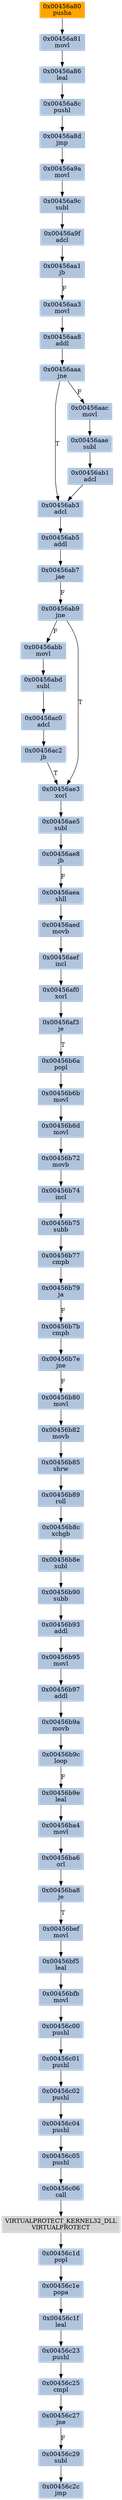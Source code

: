 strict digraph G {
	graph [bgcolor=transparent,
		name=G
	];
	node [color=lightsteelblue,
		fillcolor=lightsteelblue,
		shape=rectangle,
		style=filled
	];
	"0x00456b75"	[label="0x00456b75
subb"];
	"0x00456b77"	[label="0x00456b77
cmpb"];
	"0x00456b75" -> "0x00456b77"	[color="#000000"];
	"0x00456c06"	[label="0x00456c06
call"];
	VIRTUALPROTECT_KERNEL32_DLL	[color=lightgrey,
		fillcolor=lightgrey,
		label="VIRTUALPROTECT_KERNEL32_DLL
VIRTUALPROTECT"];
	"0x00456c06" -> VIRTUALPROTECT_KERNEL32_DLL	[color="#000000"];
	"0x00456aef"	[label="0x00456aef
incl"];
	"0x00456af0"	[label="0x00456af0
xorl"];
	"0x00456aef" -> "0x00456af0"	[color="#000000"];
	"0x00456c05"	[label="0x00456c05
pushl"];
	"0x00456c05" -> "0x00456c06"	[color="#000000"];
	"0x00456ab9"	[label="0x00456ab9
jne"];
	"0x00456abb"	[label="0x00456abb
movl"];
	"0x00456ab9" -> "0x00456abb"	[color="#000000",
		label=F];
	"0x00456ae3"	[label="0x00456ae3
xorl"];
	"0x00456ab9" -> "0x00456ae3"	[color="#000000",
		label=T];
	"0x00456ab7"	[label="0x00456ab7
jae"];
	"0x00456ab7" -> "0x00456ab9"	[color="#000000",
		label=F];
	"0x00456aa1"	[label="0x00456aa1
jb"];
	"0x00456aa3"	[label="0x00456aa3
movl"];
	"0x00456aa1" -> "0x00456aa3"	[color="#000000",
		label=F];
	"0x00456aaa"	[label="0x00456aaa
jne"];
	"0x00456ab3"	[label="0x00456ab3
adcl"];
	"0x00456aaa" -> "0x00456ab3"	[color="#000000",
		label=T];
	"0x00456aac"	[label="0x00456aac
movl"];
	"0x00456aaa" -> "0x00456aac"	[color="#000000",
		label=F];
	"0x00456af3"	[label="0x00456af3
je"];
	"0x00456b6a"	[label="0x00456b6a
popl"];
	"0x00456af3" -> "0x00456b6a"	[color="#000000",
		label=T];
	"0x00456a8c"	[label="0x00456a8c
pushl"];
	"0x00456a8d"	[label="0x00456a8d
jmp"];
	"0x00456a8c" -> "0x00456a8d"	[color="#000000"];
	"0x00456bf5"	[label="0x00456bf5
leal"];
	"0x00456bfb"	[label="0x00456bfb
movl"];
	"0x00456bf5" -> "0x00456bfb"	[color="#000000"];
	"0x00456b9e"	[label="0x00456b9e
leal"];
	"0x00456ba4"	[label="0x00456ba4
movl"];
	"0x00456b9e" -> "0x00456ba4"	[color="#000000"];
	"0x00456b6b"	[label="0x00456b6b
movl"];
	"0x00456b6d"	[label="0x00456b6d
movl"];
	"0x00456b6b" -> "0x00456b6d"	[color="#000000"];
	"0x00456abd"	[label="0x00456abd
subl"];
	"0x00456abb" -> "0x00456abd"	[color="#000000"];
	"0x00456c23"	[label="0x00456c23
pushl"];
	"0x00456c25"	[label="0x00456c25
cmpl"];
	"0x00456c23" -> "0x00456c25"	[color="#000000"];
	"0x00456ab1"	[label="0x00456ab1
adcl"];
	"0x00456ab1" -> "0x00456ab3"	[color="#000000"];
	"0x00456b89"	[label="0x00456b89
roll"];
	"0x00456b8c"	[label="0x00456b8c
xchgb"];
	"0x00456b89" -> "0x00456b8c"	[color="#000000"];
	"0x00456aa8"	[label="0x00456aa8
addl"];
	"0x00456aa3" -> "0x00456aa8"	[color="#000000"];
	"0x00456b82"	[label="0x00456b82
movb"];
	"0x00456b85"	[label="0x00456b85
shrw"];
	"0x00456b82" -> "0x00456b85"	[color="#000000"];
	"0x00456a9a"	[label="0x00456a9a
movl"];
	"0x00456a8d" -> "0x00456a9a"	[color="#000000"];
	"0x00456ab5"	[label="0x00456ab5
addl"];
	"0x00456ab3" -> "0x00456ab5"	[color="#000000"];
	"0x00456b79"	[label="0x00456b79
ja"];
	"0x00456b7b"	[label="0x00456b7b
cmpb"];
	"0x00456b79" -> "0x00456b7b"	[color="#000000",
		label=F];
	"0x00456ac0"	[label="0x00456ac0
adcl"];
	"0x00456ac2"	[label="0x00456ac2
jb"];
	"0x00456ac0" -> "0x00456ac2"	[color="#000000"];
	"0x00456b85" -> "0x00456b89"	[color="#000000"];
	"0x00456aa8" -> "0x00456aaa"	[color="#000000"];
	"0x00456c01"	[label="0x00456c01
pushl"];
	"0x00456c02"	[label="0x00456c02
pushl"];
	"0x00456c01" -> "0x00456c02"	[color="#000000"];
	"0x00456ae5"	[label="0x00456ae5
subl"];
	"0x00456ae3" -> "0x00456ae5"	[color="#000000"];
	"0x00456b8e"	[label="0x00456b8e
subl"];
	"0x00456b90"	[label="0x00456b90
subb"];
	"0x00456b8e" -> "0x00456b90"	[color="#000000"];
	"0x00456c1e"	[label="0x00456c1e
popa"];
	"0x00456c1f"	[label="0x00456c1f
leal"];
	"0x00456c1e" -> "0x00456c1f"	[color="#000000"];
	"0x00456b80"	[label="0x00456b80
movl"];
	"0x00456b80" -> "0x00456b82"	[color="#000000"];
	"0x00456aae"	[label="0x00456aae
subl"];
	"0x00456aae" -> "0x00456ab1"	[color="#000000"];
	"0x00456c29"	[label="0x00456c29
subl"];
	"0x00456c2c"	[label="0x00456c2c
jmp"];
	"0x00456c29" -> "0x00456c2c"	[color="#000000"];
	"0x00456bef"	[label="0x00456bef
movl"];
	"0x00456bef" -> "0x00456bf5"	[color="#000000"];
	"0x00456b72"	[label="0x00456b72
movb"];
	"0x00456b74"	[label="0x00456b74
incl"];
	"0x00456b72" -> "0x00456b74"	[color="#000000"];
	"0x00456aea"	[label="0x00456aea
shll"];
	"0x00456aed"	[label="0x00456aed
movb"];
	"0x00456aea" -> "0x00456aed"	[color="#000000"];
	"0x00456aac" -> "0x00456aae"	[color="#000000"];
	"0x00456ac2" -> "0x00456ae3"	[color="#000000",
		label=T];
	"0x00456b8c" -> "0x00456b8e"	[color="#000000"];
	"0x00456c04"	[label="0x00456c04
pushl"];
	"0x00456c02" -> "0x00456c04"	[color="#000000"];
	"0x00456a9c"	[label="0x00456a9c
subl"];
	"0x00456a9f"	[label="0x00456a9f
adcl"];
	"0x00456a9c" -> "0x00456a9f"	[color="#000000"];
	"0x00456a9f" -> "0x00456aa1"	[color="#000000"];
	"0x00456abd" -> "0x00456ac0"	[color="#000000"];
	"0x00456b7e"	[label="0x00456b7e
jne"];
	"0x00456b7e" -> "0x00456b80"	[color="#000000",
		label=F];
	"0x00456b77" -> "0x00456b79"	[color="#000000"];
	"0x00456ae8"	[label="0x00456ae8
jb"];
	"0x00456ae5" -> "0x00456ae8"	[color="#000000"];
	"0x00456c1d"	[label="0x00456c1d
popl"];
	"0x00456c1d" -> "0x00456c1e"	[color="#000000"];
	"0x00456aed" -> "0x00456aef"	[color="#000000"];
	"0x00456ba6"	[label="0x00456ba6
orl"];
	"0x00456ba4" -> "0x00456ba6"	[color="#000000"];
	"0x00456c27"	[label="0x00456c27
jne"];
	"0x00456c25" -> "0x00456c27"	[color="#000000"];
	"0x00456b9c"	[label="0x00456b9c
loop"];
	"0x00456b9c" -> "0x00456b9e"	[color="#000000",
		label=F];
	VIRTUALPROTECT_KERNEL32_DLL -> "0x00456c1d"	[color="#000000"];
	"0x00456c04" -> "0x00456c05"	[color="#000000"];
	"0x00456a80"	[color=lightgrey,
		fillcolor=orange,
		label="0x00456a80
pusha"];
	"0x00456a81"	[label="0x00456a81
movl"];
	"0x00456a80" -> "0x00456a81"	[color="#000000"];
	"0x00456c00"	[label="0x00456c00
pushl"];
	"0x00456bfb" -> "0x00456c00"	[color="#000000"];
	"0x00456b74" -> "0x00456b75"	[color="#000000"];
	"0x00456ae8" -> "0x00456aea"	[color="#000000",
		label=F];
	"0x00456a9a" -> "0x00456a9c"	[color="#000000"];
	"0x00456b6d" -> "0x00456b72"	[color="#000000"];
	"0x00456b95"	[label="0x00456b95
movl"];
	"0x00456b97"	[label="0x00456b97
addl"];
	"0x00456b95" -> "0x00456b97"	[color="#000000"];
	"0x00456c1f" -> "0x00456c23"	[color="#000000"];
	"0x00456a86"	[label="0x00456a86
leal"];
	"0x00456a86" -> "0x00456a8c"	[color="#000000"];
	"0x00456b93"	[label="0x00456b93
addl"];
	"0x00456b93" -> "0x00456b95"	[color="#000000"];
	"0x00456ab5" -> "0x00456ab7"	[color="#000000"];
	"0x00456af0" -> "0x00456af3"	[color="#000000"];
	"0x00456b9a"	[label="0x00456b9a
movb"];
	"0x00456b97" -> "0x00456b9a"	[color="#000000"];
	"0x00456b6a" -> "0x00456b6b"	[color="#000000"];
	"0x00456ba8"	[label="0x00456ba8
je"];
	"0x00456ba8" -> "0x00456bef"	[color="#000000",
		label=T];
	"0x00456a81" -> "0x00456a86"	[color="#000000"];
	"0x00456b9a" -> "0x00456b9c"	[color="#000000"];
	"0x00456b7b" -> "0x00456b7e"	[color="#000000"];
	"0x00456c00" -> "0x00456c01"	[color="#000000"];
	"0x00456ba6" -> "0x00456ba8"	[color="#000000"];
	"0x00456c27" -> "0x00456c29"	[color="#000000",
		label=F];
	"0x00456b90" -> "0x00456b93"	[color="#000000"];
}

